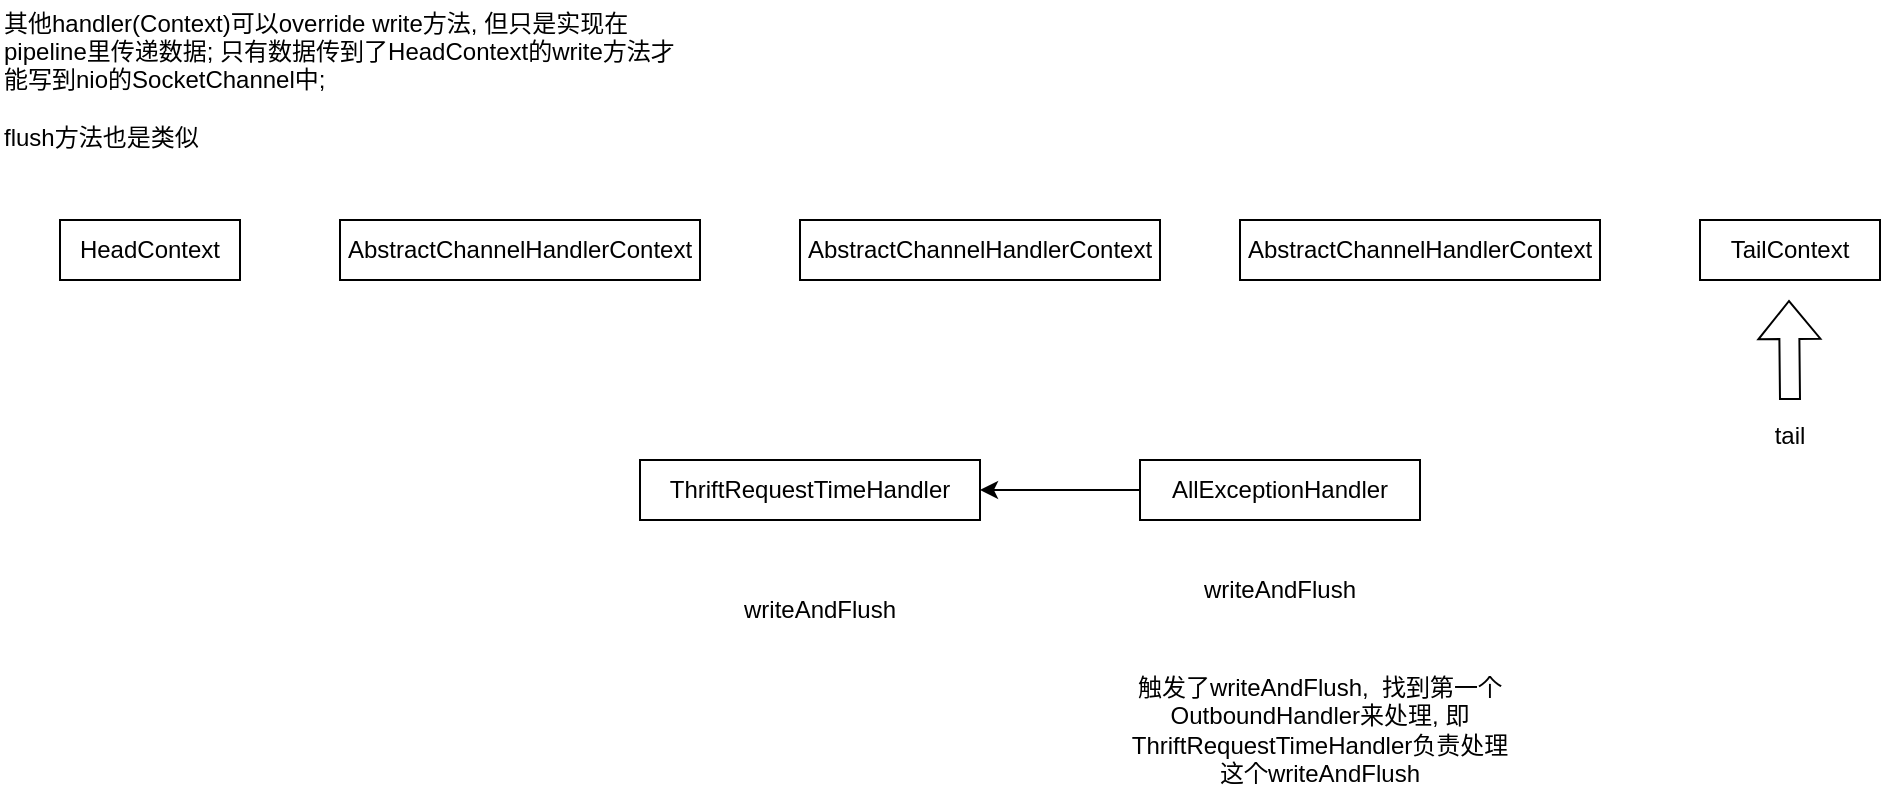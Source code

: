 <mxfile version="21.5.1" type="github">
  <diagram name="Page-1" id="of8g5er7r7XSGEPGMquY">
    <mxGraphModel dx="794" dy="456" grid="1" gridSize="10" guides="1" tooltips="1" connect="1" arrows="1" fold="1" page="1" pageScale="1" pageWidth="827" pageHeight="1169" math="0" shadow="0">
      <root>
        <mxCell id="0" />
        <mxCell id="1" parent="0" />
        <mxCell id="778Xzy9ah3qXj6_bfiE4-1" value="AbstractChannelHandlerContext" style="rounded=0;whiteSpace=wrap;html=1;" parent="1" vertex="1">
          <mxGeometry x="270" y="490" width="180" height="30" as="geometry" />
        </mxCell>
        <mxCell id="778Xzy9ah3qXj6_bfiE4-2" value="AbstractChannelHandlerContext" style="rounded=0;whiteSpace=wrap;html=1;" parent="1" vertex="1">
          <mxGeometry x="500" y="490" width="180" height="30" as="geometry" />
        </mxCell>
        <mxCell id="778Xzy9ah3qXj6_bfiE4-3" value="AbstractChannelHandlerContext" style="rounded=0;whiteSpace=wrap;html=1;" parent="1" vertex="1">
          <mxGeometry x="720" y="490" width="180" height="30" as="geometry" />
        </mxCell>
        <mxCell id="778Xzy9ah3qXj6_bfiE4-4" value="" style="shape=flexArrow;endArrow=classic;html=1;rounded=0;" parent="1" edge="1">
          <mxGeometry width="50" height="50" relative="1" as="geometry">
            <mxPoint x="995" y="580" as="sourcePoint" />
            <mxPoint x="994.5" y="530" as="targetPoint" />
          </mxGeometry>
        </mxCell>
        <mxCell id="778Xzy9ah3qXj6_bfiE4-5" value="tail" style="text;html=1;strokeColor=none;fillColor=none;align=center;verticalAlign=middle;whiteSpace=wrap;rounded=0;" parent="1" vertex="1">
          <mxGeometry x="975" y="590" width="40" height="15" as="geometry" />
        </mxCell>
        <mxCell id="778Xzy9ah3qXj6_bfiE4-6" value="HeadContext" style="rounded=0;whiteSpace=wrap;html=1;" parent="1" vertex="1">
          <mxGeometry x="130" y="490" width="90" height="30" as="geometry" />
        </mxCell>
        <mxCell id="778Xzy9ah3qXj6_bfiE4-7" value="TailContext" style="rounded=0;whiteSpace=wrap;html=1;" parent="1" vertex="1">
          <mxGeometry x="950" y="490" width="90" height="30" as="geometry" />
        </mxCell>
        <mxCell id="Qh2oVAJPeimNvLxA-YBM-1" value="其他handler(Context)可以override write方法, 但只是实现在pipeline里传递数据; 只有数据传到了HeadContext的write方法才能写到nio的SocketChannel中;&amp;nbsp;&lt;br&gt;&lt;br&gt;flush方法也是类似" style="text;html=1;strokeColor=none;fillColor=none;align=left;verticalAlign=middle;whiteSpace=wrap;rounded=0;" vertex="1" parent="1">
          <mxGeometry x="100" y="380" width="340" height="80" as="geometry" />
        </mxCell>
        <mxCell id="Qh2oVAJPeimNvLxA-YBM-2" value="writeAndFlush" style="text;html=1;strokeColor=none;fillColor=none;align=center;verticalAlign=middle;whiteSpace=wrap;rounded=0;" vertex="1" parent="1">
          <mxGeometry x="690" y="660" width="100" height="30" as="geometry" />
        </mxCell>
        <mxCell id="Qh2oVAJPeimNvLxA-YBM-6" style="edgeStyle=orthogonalEdgeStyle;rounded=0;orthogonalLoop=1;jettySize=auto;html=1;" edge="1" parent="1" source="Qh2oVAJPeimNvLxA-YBM-3" target="Qh2oVAJPeimNvLxA-YBM-4">
          <mxGeometry relative="1" as="geometry" />
        </mxCell>
        <mxCell id="Qh2oVAJPeimNvLxA-YBM-3" value="AllExceptionHandler" style="rounded=0;whiteSpace=wrap;html=1;" vertex="1" parent="1">
          <mxGeometry x="670" y="610" width="140" height="30" as="geometry" />
        </mxCell>
        <mxCell id="Qh2oVAJPeimNvLxA-YBM-4" value="ThriftRequestTimeHandler" style="rounded=0;whiteSpace=wrap;html=1;" vertex="1" parent="1">
          <mxGeometry x="420" y="610" width="170" height="30" as="geometry" />
        </mxCell>
        <mxCell id="Qh2oVAJPeimNvLxA-YBM-7" value="触发了writeAndFlush,&amp;nbsp; 找到第一个OutboundHandler来处理, 即ThriftRequestTimeHandler负责处理这个writeAndFlush" style="text;html=1;strokeColor=none;fillColor=none;align=center;verticalAlign=middle;whiteSpace=wrap;rounded=0;" vertex="1" parent="1">
          <mxGeometry x="660" y="710" width="200" height="70" as="geometry" />
        </mxCell>
        <mxCell id="Qh2oVAJPeimNvLxA-YBM-8" value="writeAndFlush" style="text;html=1;strokeColor=none;fillColor=none;align=center;verticalAlign=middle;whiteSpace=wrap;rounded=0;" vertex="1" parent="1">
          <mxGeometry x="460" y="670" width="100" height="30" as="geometry" />
        </mxCell>
      </root>
    </mxGraphModel>
  </diagram>
</mxfile>
